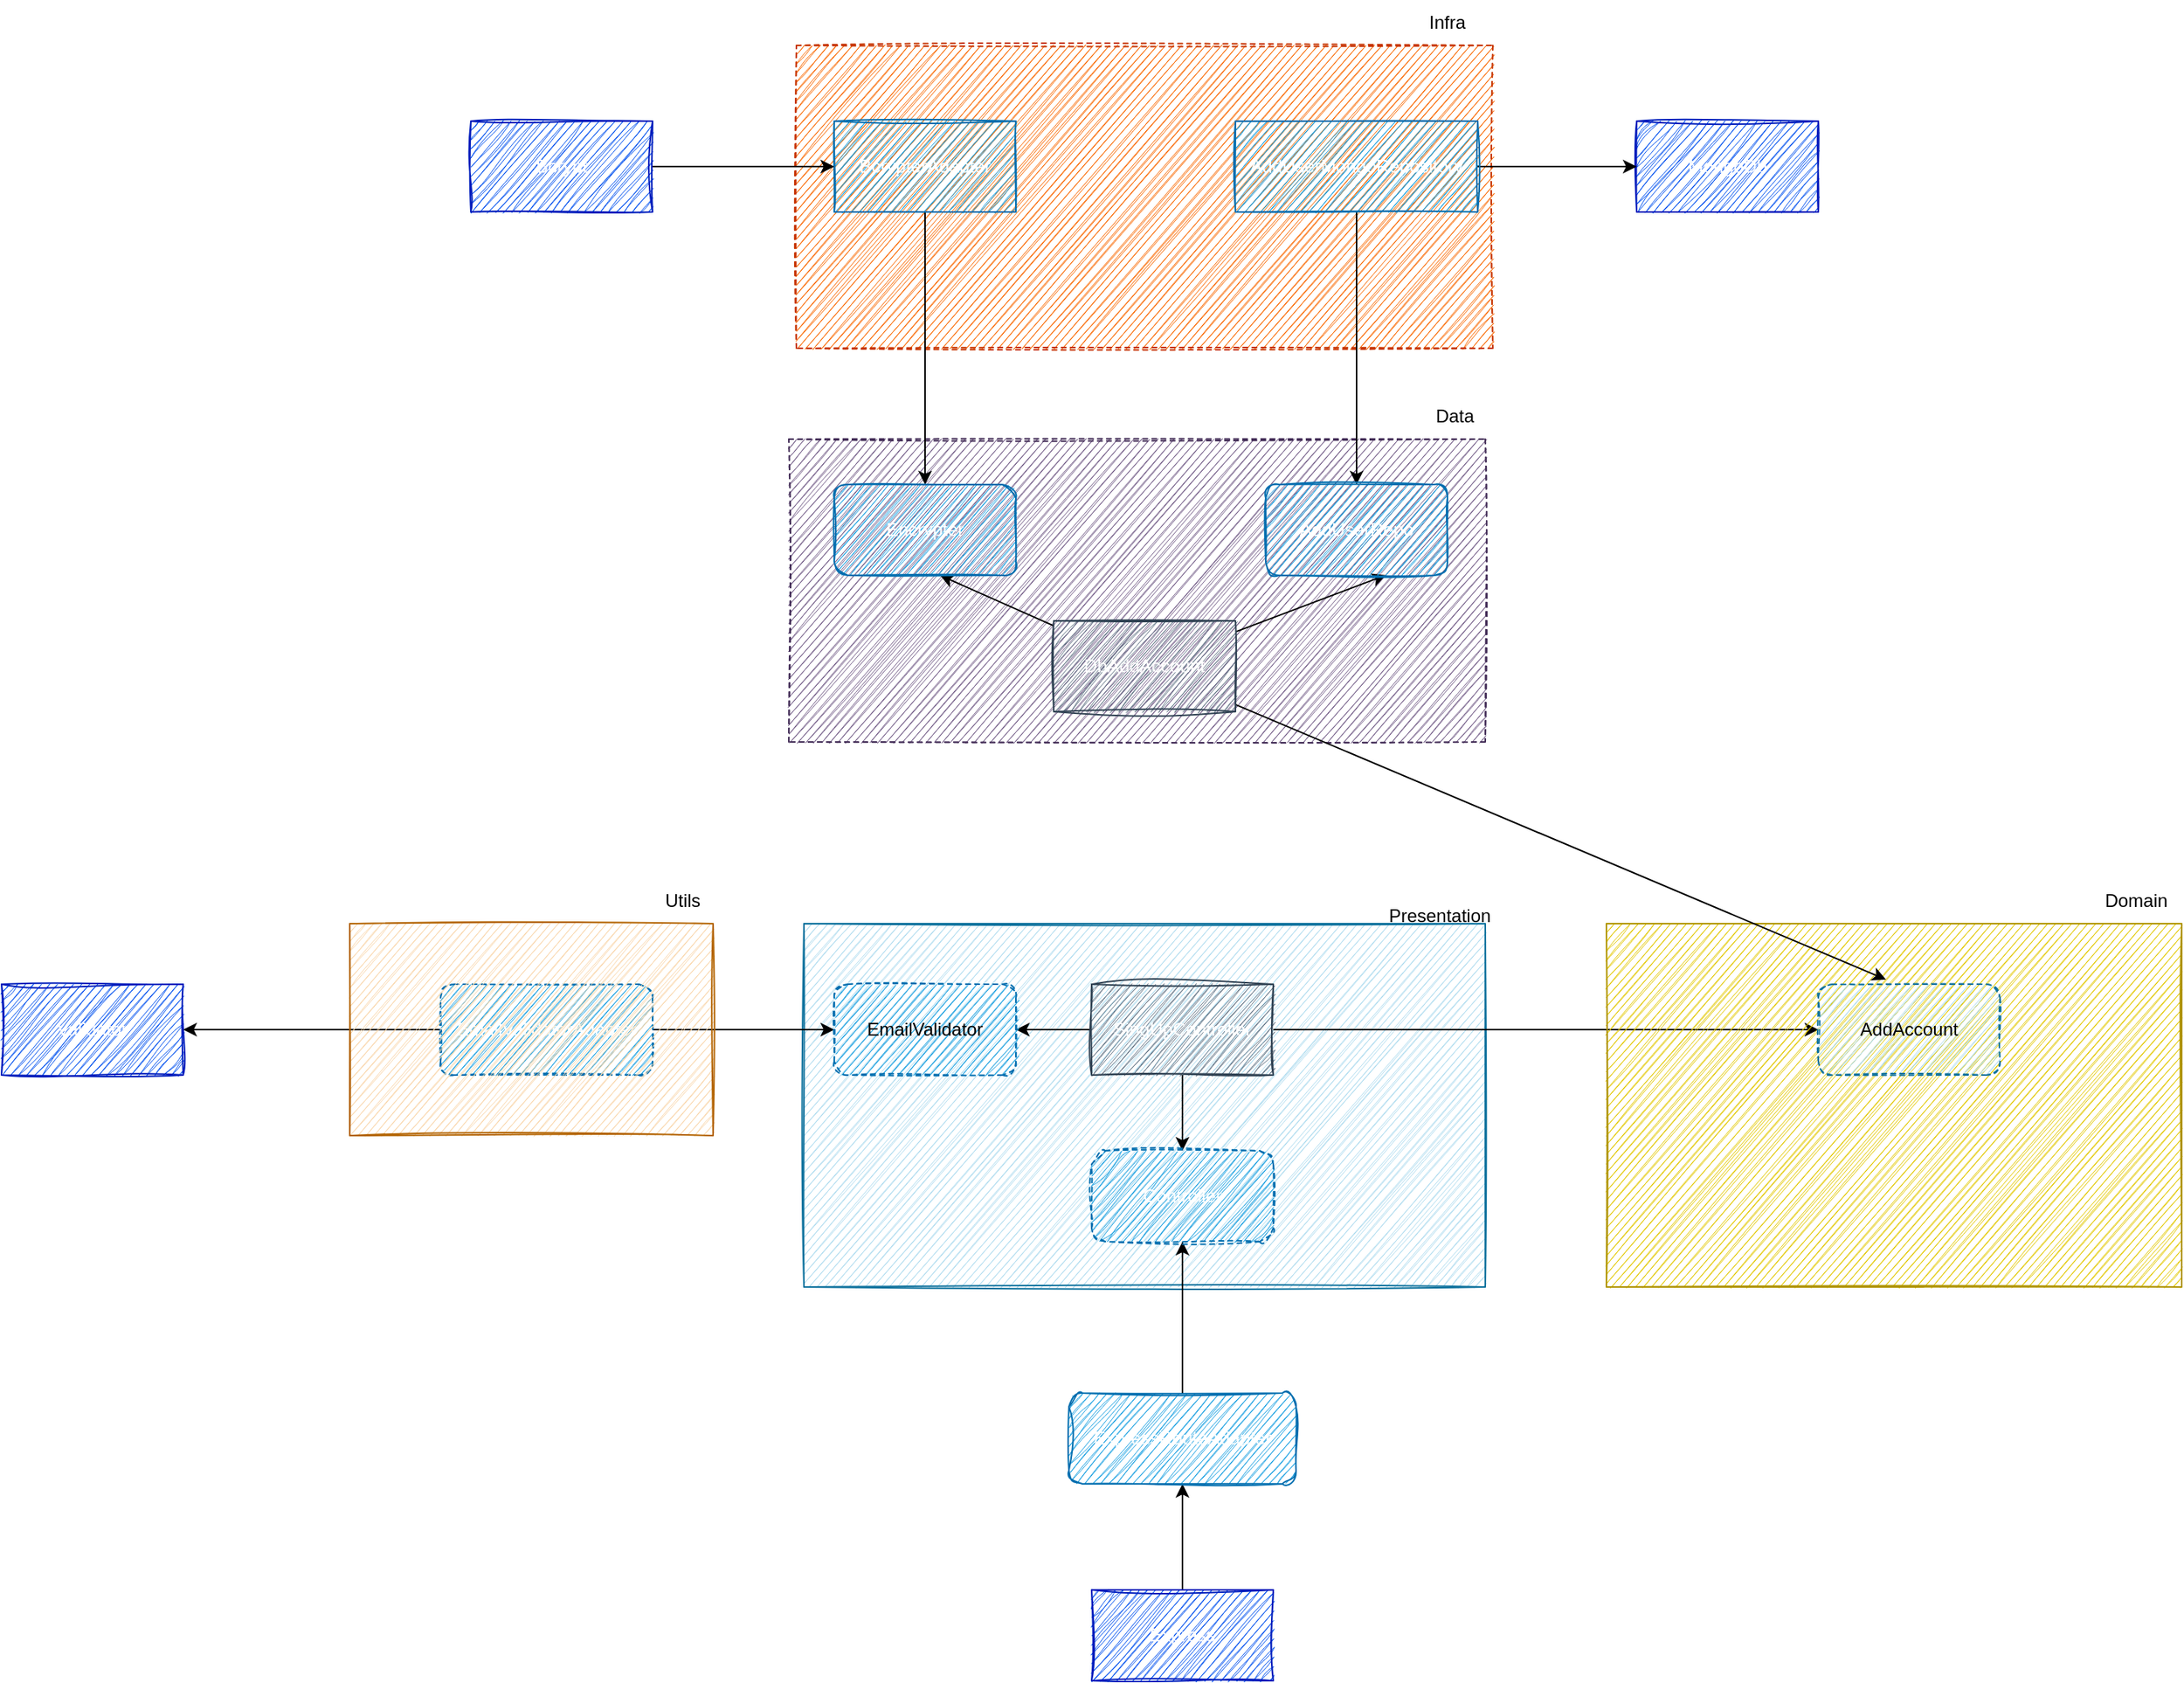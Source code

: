 <mxfile>
    <diagram id="K9vjDAnifF-m8f7E-VOk" name="Page-1">
        <mxGraphModel dx="1909" dy="1895" grid="1" gridSize="10" guides="1" tooltips="1" connect="1" arrows="1" fold="1" page="1" pageScale="1" pageWidth="850" pageHeight="1100" math="0" shadow="0">
            <root>
                <mxCell id="0"/>
                <mxCell id="1" parent="0"/>
                <mxCell id="12" value="" style="rounded=0;whiteSpace=wrap;html=1;sketch=1;fillColor=#b1ddf0;strokeColor=#10739e;" parent="1" vertex="1">
                    <mxGeometry x="180" y="90" width="450" height="240" as="geometry"/>
                </mxCell>
                <mxCell id="15" style="edgeStyle=none;html=1;entryX=0.5;entryY=0;entryDx=0;entryDy=0;" parent="1" source="2" target="14" edge="1">
                    <mxGeometry relative="1" as="geometry"/>
                </mxCell>
                <mxCell id="21" style="edgeStyle=none;html=1;entryX=1;entryY=0.5;entryDx=0;entryDy=0;" parent="1" source="2" target="20" edge="1">
                    <mxGeometry relative="1" as="geometry"/>
                </mxCell>
                <mxCell id="28" style="edgeStyle=none;html=1;" parent="1" source="2" target="26" edge="1">
                    <mxGeometry relative="1" as="geometry"/>
                </mxCell>
                <mxCell id="2" value="SingUpController" style="rounded=0;whiteSpace=wrap;html=1;sketch=1;curveFitting=1;jiggle=2;fillColor=#647687;fontColor=#ffffff;strokeColor=#314354;" parent="1" vertex="1">
                    <mxGeometry x="370" y="130" width="120" height="60" as="geometry"/>
                </mxCell>
                <mxCell id="9" style="edgeStyle=none;html=1;" parent="1" source="3" target="8" edge="1">
                    <mxGeometry relative="1" as="geometry"/>
                </mxCell>
                <mxCell id="3" value="Express&lt;br&gt;" style="rounded=0;whiteSpace=wrap;html=1;sketch=1;curveFitting=1;jiggle=2;fillColor=#0050ef;fontColor=#ffffff;strokeColor=#001DBC;" parent="1" vertex="1">
                    <mxGeometry x="370" y="530" width="120" height="60" as="geometry"/>
                </mxCell>
                <mxCell id="4" value="MongoDb&lt;br&gt;" style="rounded=0;whiteSpace=wrap;html=1;fillColor=#0050ef;fontColor=#ffffff;strokeColor=#001DBC;sketch=1;curveFitting=1;jiggle=2;" parent="1" vertex="1">
                    <mxGeometry x="730" y="-440" width="120" height="60" as="geometry"/>
                </mxCell>
                <mxCell id="5" value="Bcrypt" style="rounded=0;whiteSpace=wrap;html=1;fillColor=#0050ef;fontColor=#ffffff;strokeColor=#001DBC;sketch=1;curveFitting=1;jiggle=2;" parent="1" vertex="1">
                    <mxGeometry x="-40" y="-440" width="120" height="60" as="geometry"/>
                </mxCell>
                <mxCell id="6" value="Validator" style="rounded=0;whiteSpace=wrap;html=1;fillColor=#0050ef;fontColor=#ffffff;strokeColor=#001DBC;sketch=1;curveFitting=1;jiggle=2;" parent="1" vertex="1">
                    <mxGeometry x="-350" y="130" width="120" height="60" as="geometry"/>
                </mxCell>
                <mxCell id="16" style="edgeStyle=none;html=1;entryX=0.5;entryY=1;entryDx=0;entryDy=0;" parent="1" source="8" target="14" edge="1">
                    <mxGeometry relative="1" as="geometry"/>
                </mxCell>
                <mxCell id="8" value="ExpressRouteAdapter" style="rounded=1;whiteSpace=wrap;html=1;sketch=1;curveFitting=1;jiggle=2;fillColor=#1ba1e2;fontColor=#ffffff;strokeColor=#006EAF;" parent="1" vertex="1">
                    <mxGeometry x="355" y="400" width="150" height="60" as="geometry"/>
                </mxCell>
                <mxCell id="13" value="Presentation&lt;br&gt;" style="text;html=1;strokeColor=none;fillColor=none;align=center;verticalAlign=middle;whiteSpace=wrap;rounded=0;sketch=1;" parent="1" vertex="1">
                    <mxGeometry x="570" y="70" width="60" height="30" as="geometry"/>
                </mxCell>
                <mxCell id="14" value="Controller" style="rounded=1;whiteSpace=wrap;html=1;shadow=0;sketch=1;curveFitting=1;jiggle=2;dashed=1;fillColor=#1ba1e2;fontColor=#ffffff;strokeColor=#006EAF;" parent="1" vertex="1">
                    <mxGeometry x="370" y="240" width="120" height="60" as="geometry"/>
                </mxCell>
                <mxCell id="19" style="edgeStyle=none;html=1;" parent="1" source="17" target="6" edge="1">
                    <mxGeometry relative="1" as="geometry"/>
                </mxCell>
                <mxCell id="22" style="edgeStyle=none;html=1;" parent="1" source="17" target="20" edge="1">
                    <mxGeometry relative="1" as="geometry"/>
                </mxCell>
                <mxCell id="17" value="EmailValidatorAdapter" style="rounded=1;whiteSpace=wrap;html=1;shadow=0;dashed=1;sketch=1;fillColor=#1ba1e2;fontColor=#ffffff;strokeColor=#006EAF;" parent="1" vertex="1">
                    <mxGeometry x="-60" y="130" width="140" height="60" as="geometry"/>
                </mxCell>
                <mxCell id="20" value="&lt;font style=&quot;color: rgb(0, 0, 0);&quot;&gt;EmailValidator&lt;/font&gt;" style="rounded=1;whiteSpace=wrap;html=1;shadow=0;dashed=1;sketch=1;fillColor=#1ba1e2;fontColor=#ffffff;strokeColor=#006EAF;" parent="1" vertex="1">
                    <mxGeometry x="200" y="130" width="120" height="60" as="geometry"/>
                </mxCell>
                <mxCell id="23" value="" style="rounded=0;whiteSpace=wrap;html=1;sketch=1;fillColor=#fad7ac;strokeColor=#b46504;" parent="1" vertex="1">
                    <mxGeometry x="-120" y="90" width="240" height="140" as="geometry"/>
                </mxCell>
                <mxCell id="24" value="Utils" style="text;html=1;strokeColor=none;fillColor=none;align=center;verticalAlign=middle;whiteSpace=wrap;rounded=0;shadow=0;dashed=1;sketch=1;" parent="1" vertex="1">
                    <mxGeometry x="70" y="60" width="60" height="30" as="geometry"/>
                </mxCell>
                <mxCell id="25" value="" style="rounded=0;whiteSpace=wrap;html=1;sketch=1;fillColor=#e3c800;fontColor=#000000;strokeColor=#B09500;" parent="1" vertex="1">
                    <mxGeometry x="710" y="90" width="380" height="240" as="geometry"/>
                </mxCell>
                <mxCell id="26" value="AddAccount" style="rounded=1;whiteSpace=wrap;html=1;shadow=0;dashed=1;sketch=1;fillColor=#b1ddf0;strokeColor=#10739e;" parent="1" vertex="1">
                    <mxGeometry x="850" y="130" width="120" height="60" as="geometry"/>
                </mxCell>
                <mxCell id="27" value="Domain" style="text;html=1;strokeColor=none;fillColor=none;align=center;verticalAlign=middle;whiteSpace=wrap;rounded=0;shadow=0;dashed=1;sketch=1;" parent="1" vertex="1">
                    <mxGeometry x="1030" y="60" width="60" height="30" as="geometry"/>
                </mxCell>
                <mxCell id="29" value="" style="rounded=0;whiteSpace=wrap;html=1;shadow=0;dashed=1;sketch=1;fillColor=#76608a;fontColor=#ffffff;strokeColor=#432D57;" parent="1" vertex="1">
                    <mxGeometry x="170" y="-230" width="460" height="200" as="geometry"/>
                </mxCell>
                <mxCell id="30" value="Data" style="text;html=1;strokeColor=none;fillColor=none;align=center;verticalAlign=middle;whiteSpace=wrap;rounded=0;shadow=0;dashed=1;sketch=1;" parent="1" vertex="1">
                    <mxGeometry x="580" y="-260" width="60" height="30" as="geometry"/>
                </mxCell>
                <mxCell id="33" style="edgeStyle=none;html=1;entryX=0.372;entryY=-0.052;entryDx=0;entryDy=0;entryPerimeter=0;" parent="1" source="32" target="26" edge="1">
                    <mxGeometry relative="1" as="geometry"/>
                </mxCell>
                <mxCell id="44" style="edgeStyle=none;html=1;entryX=0.661;entryY=0.997;entryDx=0;entryDy=0;entryPerimeter=0;" parent="1" source="32" target="43" edge="1">
                    <mxGeometry relative="1" as="geometry"/>
                </mxCell>
                <mxCell id="45" style="edgeStyle=none;html=1;entryX=0.583;entryY=1;entryDx=0;entryDy=0;entryPerimeter=0;" parent="1" source="32" target="38" edge="1">
                    <mxGeometry relative="1" as="geometry"/>
                </mxCell>
                <mxCell id="32" value="DbAddAccount" style="rounded=0;whiteSpace=wrap;html=1;shadow=0;fillColor=#647687;strokeColor=#314354;fontColor=#ffffff;sketch=1;curveFitting=1;jiggle=2;" parent="1" vertex="1">
                    <mxGeometry x="345" y="-110" width="120" height="60" as="geometry"/>
                </mxCell>
                <mxCell id="34" value="" style="rounded=0;whiteSpace=wrap;html=1;shadow=0;dashed=1;sketch=1;fillColor=#fa6800;fontColor=#000000;strokeColor=#C73500;" parent="1" vertex="1">
                    <mxGeometry x="175" y="-490" width="460" height="200" as="geometry"/>
                </mxCell>
                <mxCell id="35" value="Infra" style="text;html=1;strokeColor=none;fillColor=none;align=center;verticalAlign=middle;whiteSpace=wrap;rounded=0;shadow=0;sketch=1;" parent="1" vertex="1">
                    <mxGeometry x="575" y="-520" width="60" height="30" as="geometry"/>
                </mxCell>
                <mxCell id="39" style="edgeStyle=none;html=1;" parent="1" source="36" target="38" edge="1">
                    <mxGeometry relative="1" as="geometry"/>
                </mxCell>
                <mxCell id="36" value="BcrypterAdapter" style="rounded=0;whiteSpace=wrap;html=1;shadow=0;sketch=1;fillColor=#1ba1e2;fontColor=#ffffff;strokeColor=#006EAF;" parent="1" vertex="1">
                    <mxGeometry x="200" y="-440" width="120" height="60" as="geometry"/>
                </mxCell>
                <mxCell id="38" value="Encrypter" style="rounded=1;whiteSpace=wrap;html=1;shadow=0;sketch=1;fillColor=#1ba1e2;fontColor=#ffffff;strokeColor=#006EAF;" parent="1" vertex="1">
                    <mxGeometry x="200" y="-200" width="120" height="60" as="geometry"/>
                </mxCell>
                <mxCell id="37" style="edgeStyle=none;html=1;" parent="1" source="5" target="36" edge="1">
                    <mxGeometry relative="1" as="geometry"/>
                </mxCell>
                <mxCell id="42" style="edgeStyle=none;html=1;" parent="1" source="41" target="4" edge="1">
                    <mxGeometry relative="1" as="geometry"/>
                </mxCell>
                <mxCell id="46" style="edgeStyle=none;html=1;entryX=0.5;entryY=0;entryDx=0;entryDy=0;" parent="1" source="41" target="43" edge="1">
                    <mxGeometry relative="1" as="geometry"/>
                </mxCell>
                <mxCell id="41" value="AddUserMongoRepository" style="rounded=0;whiteSpace=wrap;html=1;shadow=0;sketch=1;fillColor=#1ba1e2;fontColor=#ffffff;strokeColor=#006EAF;" parent="1" vertex="1">
                    <mxGeometry x="465" y="-440" width="160" height="60" as="geometry"/>
                </mxCell>
                <mxCell id="43" value="AddUserRepo" style="rounded=1;whiteSpace=wrap;html=1;shadow=0;sketch=1;fillColor=#1ba1e2;fontColor=#ffffff;strokeColor=#006EAF;" parent="1" vertex="1">
                    <mxGeometry x="485" y="-200" width="120" height="60" as="geometry"/>
                </mxCell>
            </root>
        </mxGraphModel>
    </diagram>
</mxfile>